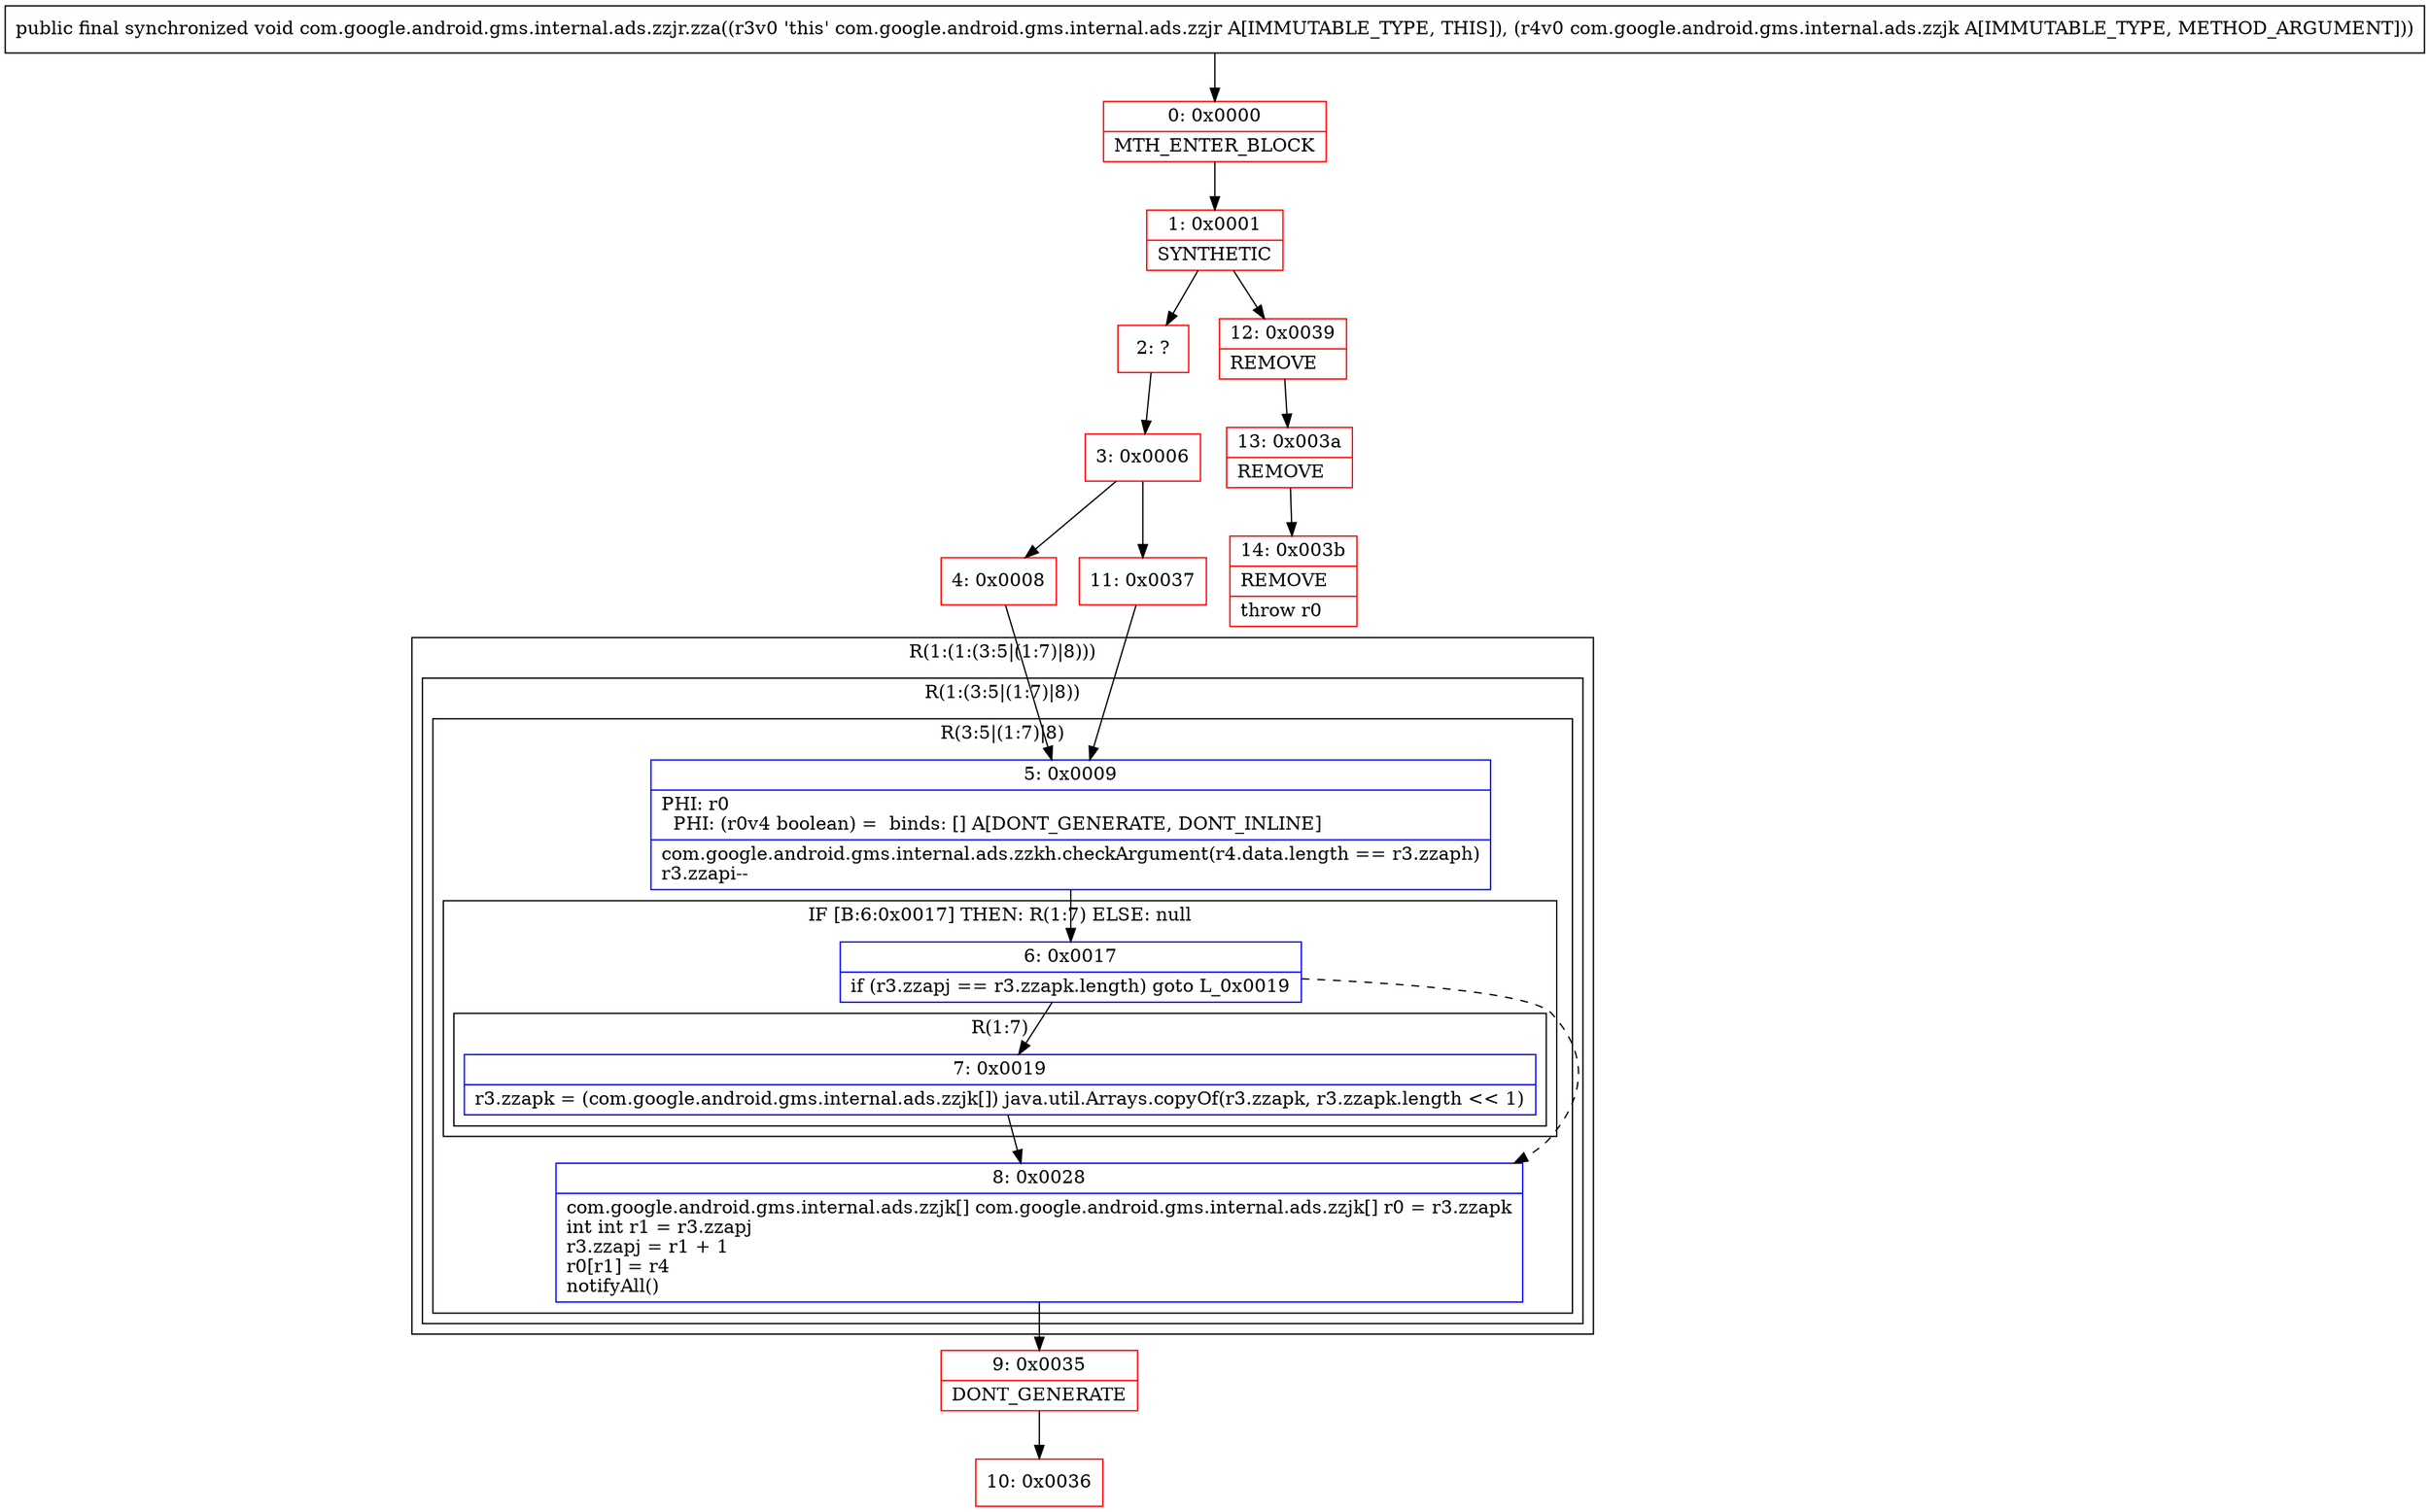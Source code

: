 digraph "CFG forcom.google.android.gms.internal.ads.zzjr.zza(Lcom\/google\/android\/gms\/internal\/ads\/zzjk;)V" {
subgraph cluster_Region_40164097 {
label = "R(1:(1:(3:5|(1:7)|8)))";
node [shape=record,color=blue];
subgraph cluster_Region_2107350663 {
label = "R(1:(3:5|(1:7)|8))";
node [shape=record,color=blue];
subgraph cluster_Region_444187469 {
label = "R(3:5|(1:7)|8)";
node [shape=record,color=blue];
Node_5 [shape=record,label="{5\:\ 0x0009|PHI: r0 \l  PHI: (r0v4 boolean) =  binds: [] A[DONT_GENERATE, DONT_INLINE]\l|com.google.android.gms.internal.ads.zzkh.checkArgument(r4.data.length == r3.zzaph)\lr3.zzapi\-\-\l}"];
subgraph cluster_IfRegion_1525623103 {
label = "IF [B:6:0x0017] THEN: R(1:7) ELSE: null";
node [shape=record,color=blue];
Node_6 [shape=record,label="{6\:\ 0x0017|if (r3.zzapj == r3.zzapk.length) goto L_0x0019\l}"];
subgraph cluster_Region_1408644824 {
label = "R(1:7)";
node [shape=record,color=blue];
Node_7 [shape=record,label="{7\:\ 0x0019|r3.zzapk = (com.google.android.gms.internal.ads.zzjk[]) java.util.Arrays.copyOf(r3.zzapk, r3.zzapk.length \<\< 1)\l}"];
}
}
Node_8 [shape=record,label="{8\:\ 0x0028|com.google.android.gms.internal.ads.zzjk[] com.google.android.gms.internal.ads.zzjk[] r0 = r3.zzapk\lint int r1 = r3.zzapj\lr3.zzapj = r1 + 1\lr0[r1] = r4\lnotifyAll()\l}"];
}
}
}
Node_0 [shape=record,color=red,label="{0\:\ 0x0000|MTH_ENTER_BLOCK\l}"];
Node_1 [shape=record,color=red,label="{1\:\ 0x0001|SYNTHETIC\l}"];
Node_2 [shape=record,color=red,label="{2\:\ ?}"];
Node_3 [shape=record,color=red,label="{3\:\ 0x0006}"];
Node_4 [shape=record,color=red,label="{4\:\ 0x0008}"];
Node_9 [shape=record,color=red,label="{9\:\ 0x0035|DONT_GENERATE\l}"];
Node_10 [shape=record,color=red,label="{10\:\ 0x0036}"];
Node_11 [shape=record,color=red,label="{11\:\ 0x0037}"];
Node_12 [shape=record,color=red,label="{12\:\ 0x0039|REMOVE\l}"];
Node_13 [shape=record,color=red,label="{13\:\ 0x003a|REMOVE\l}"];
Node_14 [shape=record,color=red,label="{14\:\ 0x003b|REMOVE\l|throw r0\l}"];
MethodNode[shape=record,label="{public final synchronized void com.google.android.gms.internal.ads.zzjr.zza((r3v0 'this' com.google.android.gms.internal.ads.zzjr A[IMMUTABLE_TYPE, THIS]), (r4v0 com.google.android.gms.internal.ads.zzjk A[IMMUTABLE_TYPE, METHOD_ARGUMENT])) }"];
MethodNode -> Node_0;
Node_5 -> Node_6;
Node_6 -> Node_7;
Node_6 -> Node_8[style=dashed];
Node_7 -> Node_8;
Node_8 -> Node_9;
Node_0 -> Node_1;
Node_1 -> Node_2;
Node_1 -> Node_12;
Node_2 -> Node_3;
Node_3 -> Node_4;
Node_3 -> Node_11;
Node_4 -> Node_5;
Node_9 -> Node_10;
Node_11 -> Node_5;
Node_12 -> Node_13;
Node_13 -> Node_14;
}


